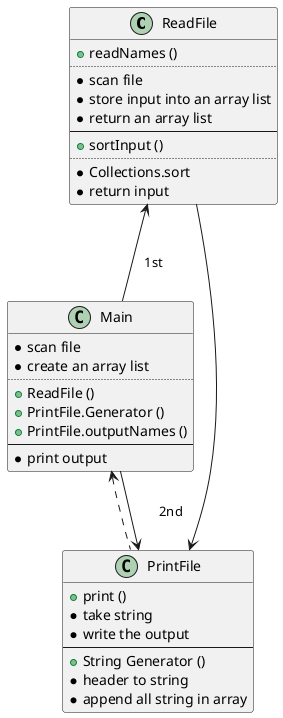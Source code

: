 /*
 *  UCF COP3330 Fall 2021 Assignment 3 Solution
 *  Copyright 2021 Filipe Frances
 */
@startuml
abstract class ReadFile
abstract class PrintFile

ReadFile <-- Main : \t\n1st
PrintFile <-- ReadFile
PrintFile <-- Main : \t2nd
Main <.. PrintFile

class Main{
    * scan file
    * create an array list
    ..
    + ReadFile ()
    + PrintFile.Generator ()
    + PrintFile.outputNames ()
    --
    * print output
}

class ReadFile{
    + readNames ()
    ..
    * scan file
    * store input into an array list
    * return an array list
    --
    + sortInput ()
    ..
    * Collections.sort
    * return input
}

class PrintFile{
    + print ()
    * take string
    * write the output
    --
    + String Generator ()
    * header to string
    * append all string in array
}
@enduml